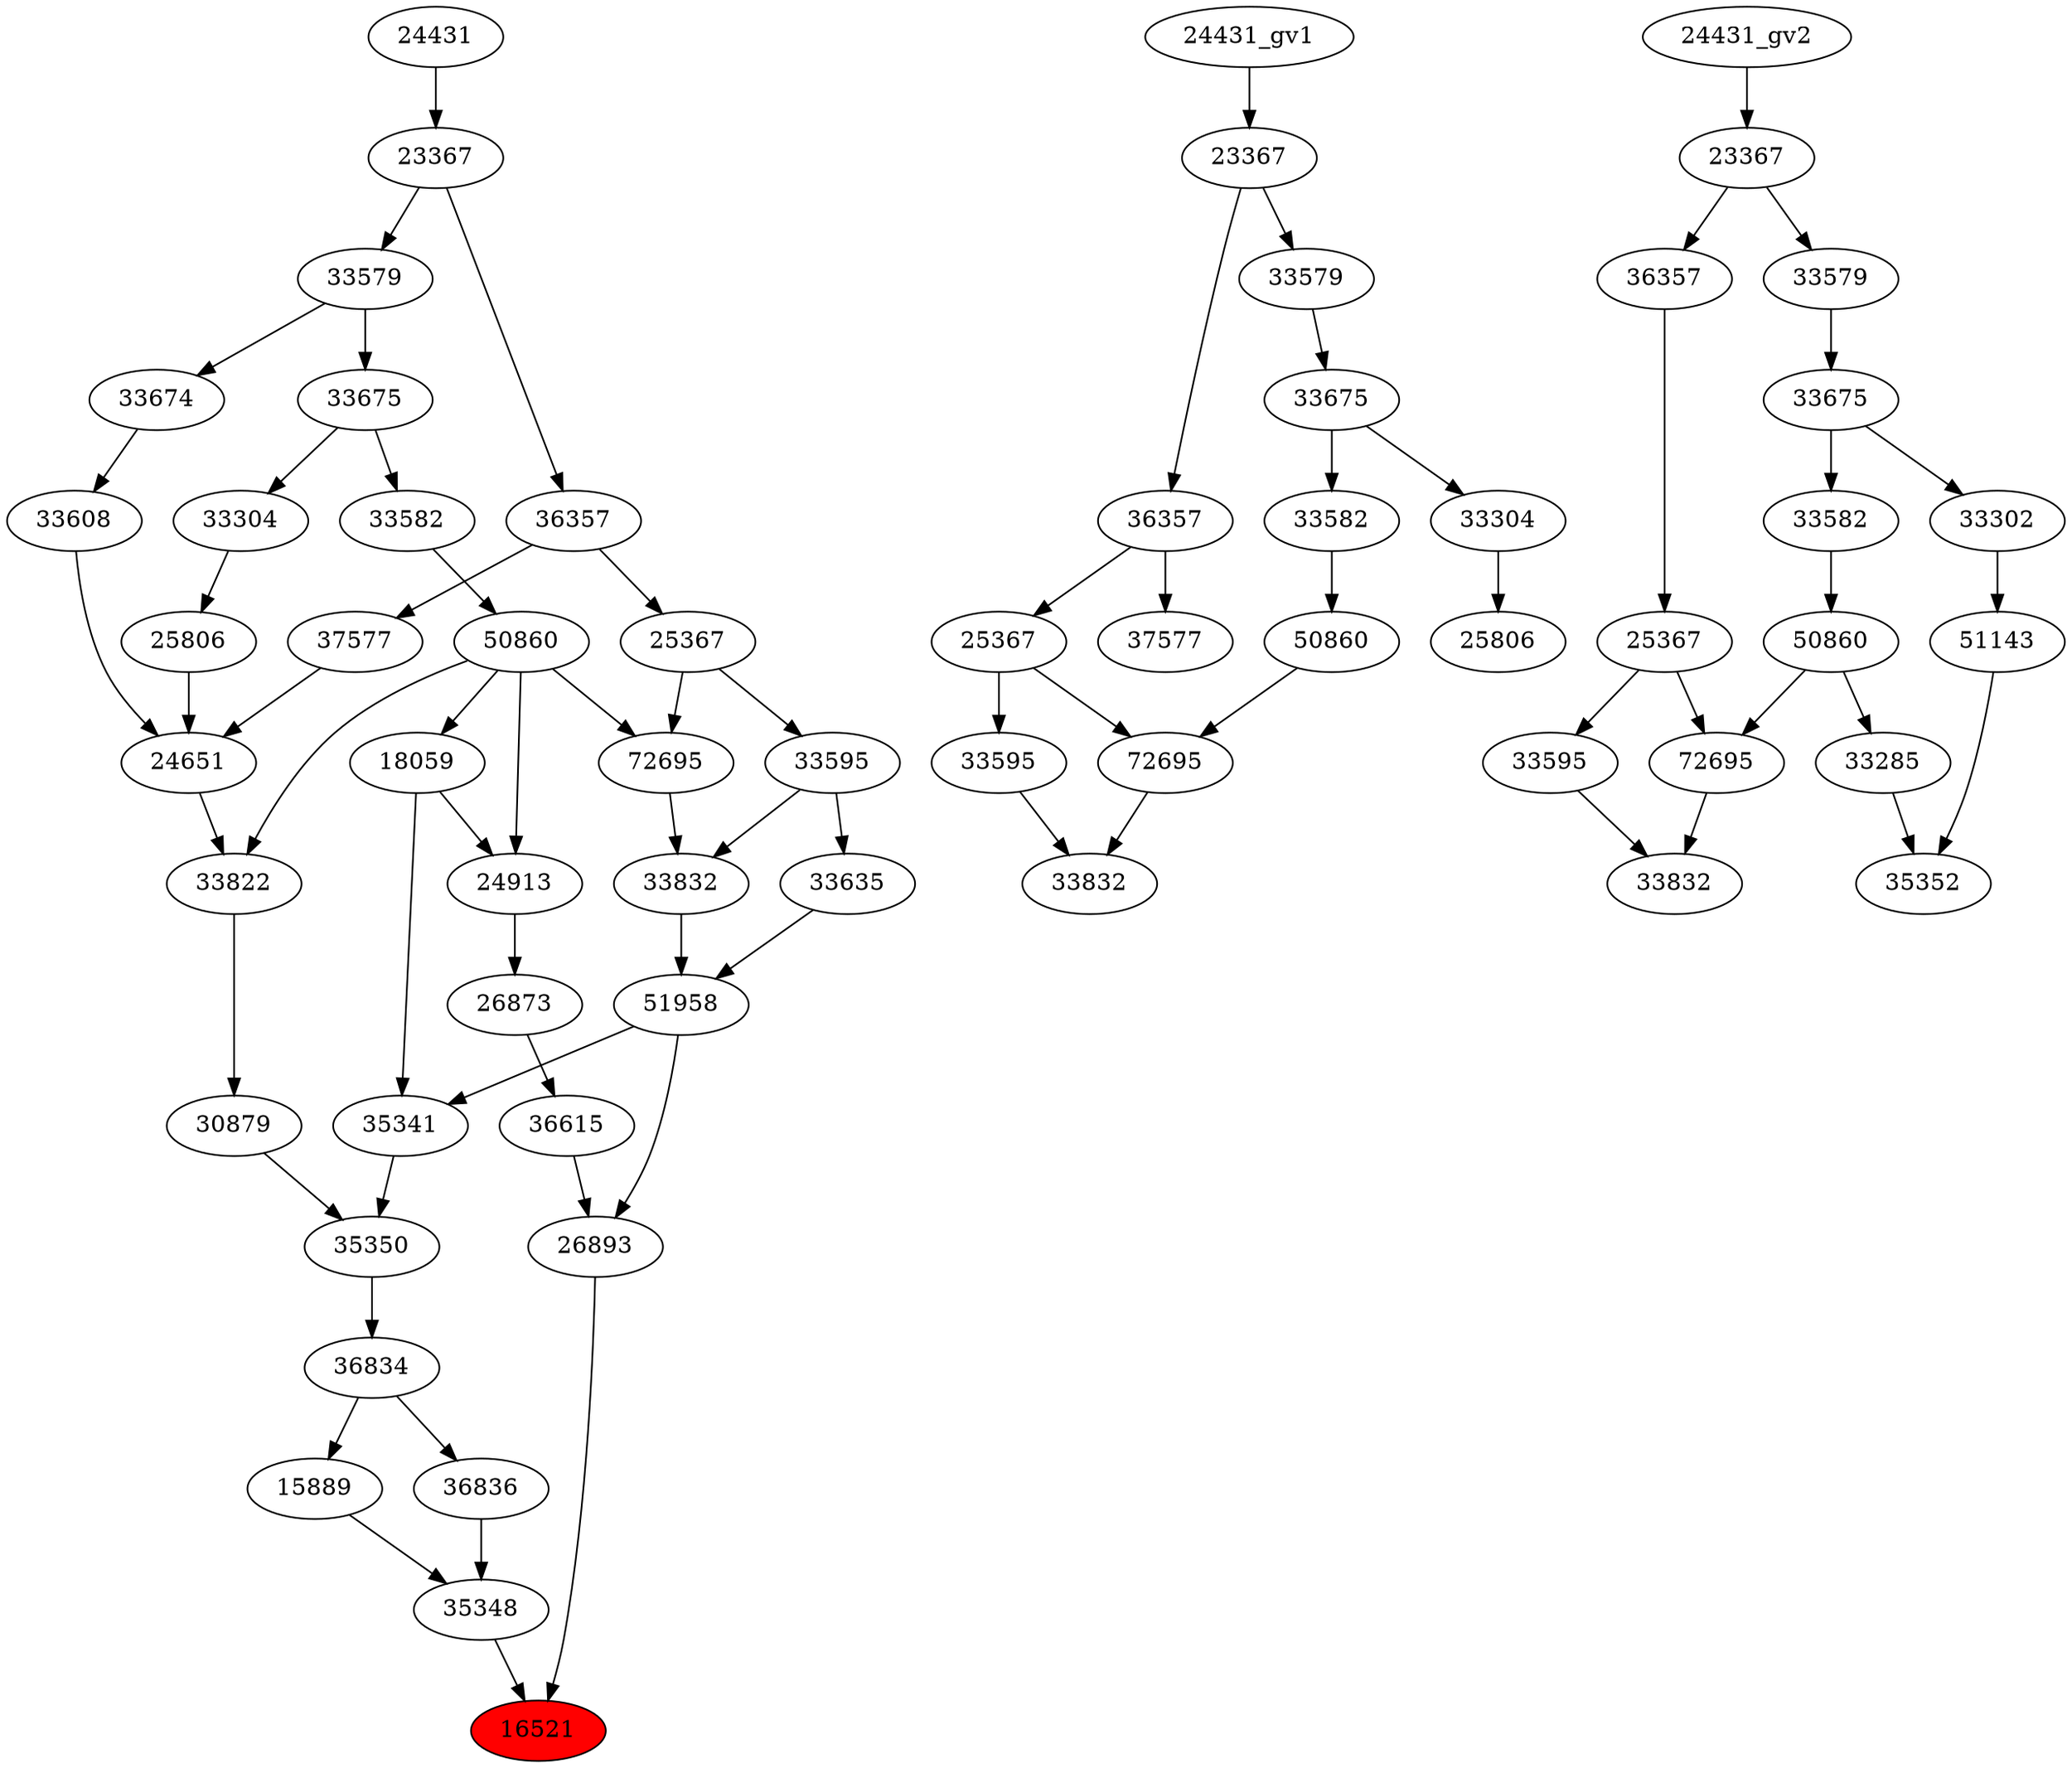 strict digraph root {
	node [label="\N"];
	{
		node [fillcolor="",
			label="\N",
			style=""
		];
		16521		 [fillcolor=red,
			label=16521,
			style=filled];
		35348		 [label=35348];
		35348 -> 16521;
		26893		 [label=26893];
		26893 -> 16521;
		15889		 [label=15889];
		15889 -> 35348;
		36836		 [label=36836];
		36836 -> 35348;
		36615		 [label=36615];
		36615 -> 26893;
		51958		 [label=51958];
		51958 -> 26893;
		35341		 [label=35341];
		51958 -> 35341;
		36834		 [label=36834];
		36834 -> 15889;
		36834 -> 36836;
		26873		 [label=26873];
		26873 -> 36615;
		33832		 [label=33832];
		33832 -> 51958;
		33635		 [label=33635];
		33635 -> 51958;
		35350		 [label=35350];
		35350 -> 36834;
		24913		 [label=24913];
		24913 -> 26873;
		72695		 [label=72695];
		72695 -> 33832;
		33595		 [label=33595];
		33595 -> 33832;
		33595 -> 33635;
		30879		 [label=30879];
		30879 -> 35350;
		35341 -> 35350;
		18059		 [label=18059];
		18059 -> 24913;
		18059 -> 35341;
		50860		 [label=50860];
		50860 -> 24913;
		50860 -> 72695;
		50860 -> 18059;
		33822		 [label=33822];
		50860 -> 33822;
		25367		 [label=25367];
		25367 -> 72695;
		25367 -> 33595;
		33822 -> 30879;
		33582		 [label=33582];
		33582 -> 50860;
		36357		 [label=36357];
		36357 -> 25367;
		37577		 [label=37577];
		36357 -> 37577;
		24651		 [label=24651];
		24651 -> 33822;
		33675		 [label=33675];
		33675 -> 33582;
		33304		 [label=33304];
		33675 -> 33304;
		23367		 [label=23367];
		23367 -> 36357;
		33579		 [label=33579];
		23367 -> 33579;
		25806		 [label=25806];
		25806 -> 24651;
		33608		 [label=33608];
		33608 -> 24651;
		37577 -> 24651;
		33579 -> 33675;
		33674		 [label=33674];
		33579 -> 33674;
		24431		 [label=24431];
		24431 -> 23367;
		33304 -> 25806;
		33674 -> 33608;
	}
	{
		node [label="\N"];
		"33832_gv1"		 [label=33832];
		"72695_gv1"		 [label=72695];
		"72695_gv1" -> "33832_gv1";
		"33595_gv1"		 [label=33595];
		"33595_gv1" -> "33832_gv1";
		"50860_gv1"		 [label=50860];
		"50860_gv1" -> "72695_gv1";
		"25367_gv1"		 [label=25367];
		"25367_gv1" -> "72695_gv1";
		"25367_gv1" -> "33595_gv1";
		"33582_gv1"		 [label=33582];
		"33582_gv1" -> "50860_gv1";
		"36357_gv1"		 [label=36357];
		"36357_gv1" -> "25367_gv1";
		"37577_gv1"		 [label=37577];
		"36357_gv1" -> "37577_gv1";
		"33675_gv1"		 [label=33675];
		"33675_gv1" -> "33582_gv1";
		"33304_gv1"		 [label=33304];
		"33675_gv1" -> "33304_gv1";
		"23367_gv1"		 [label=23367];
		"23367_gv1" -> "36357_gv1";
		"33579_gv1"		 [label=33579];
		"23367_gv1" -> "33579_gv1";
		"33579_gv1" -> "33675_gv1";
		"24431_gv1" -> "23367_gv1";
		"25806_gv1"		 [label=25806];
		"33304_gv1" -> "25806_gv1";
	}
	{
		node [label="\N"];
		35352		 [label=35352];
		33285		 [label=33285];
		33285 -> 35352;
		51143		 [label=51143];
		51143 -> 35352;
		"50860_gv2"		 [label=50860];
		"50860_gv2" -> 33285;
		"72695_gv2"		 [label=72695];
		"50860_gv2" -> "72695_gv2";
		"33832_gv2"		 [label=33832];
		"72695_gv2" -> "33832_gv2";
		"33595_gv2"		 [label=33595];
		"33595_gv2" -> "33832_gv2";
		33302		 [label=33302];
		33302 -> 51143;
		"25367_gv2"		 [label=25367];
		"25367_gv2" -> "72695_gv2";
		"25367_gv2" -> "33595_gv2";
		"33582_gv2"		 [label=33582];
		"33582_gv2" -> "50860_gv2";
		"33675_gv2"		 [label=33675];
		"33675_gv2" -> 33302;
		"33675_gv2" -> "33582_gv2";
		"36357_gv2"		 [label=36357];
		"36357_gv2" -> "25367_gv2";
		"33579_gv2"		 [label=33579];
		"33579_gv2" -> "33675_gv2";
		"23367_gv2"		 [label=23367];
		"23367_gv2" -> "36357_gv2";
		"23367_gv2" -> "33579_gv2";
		"24431_gv2" -> "23367_gv2";
	}
}
